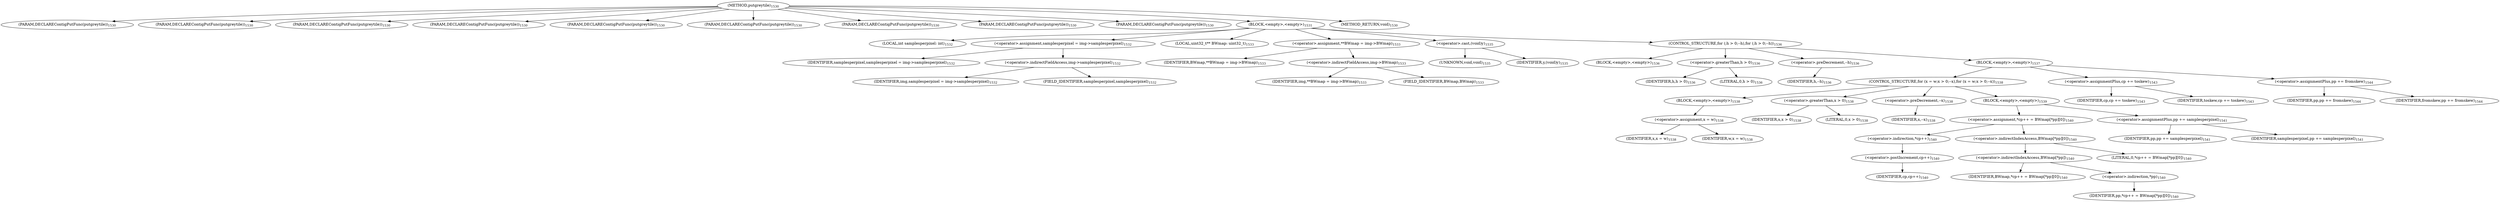 digraph "putgreytile" {  
"49833" [label = <(METHOD,putgreytile)<SUB>1530</SUB>> ]
"49834" [label = <(PARAM,DECLAREContigPutFunc(putgreytile))<SUB>1530</SUB>> ]
"49835" [label = <(PARAM,DECLAREContigPutFunc(putgreytile))<SUB>1530</SUB>> ]
"49836" [label = <(PARAM,DECLAREContigPutFunc(putgreytile))<SUB>1530</SUB>> ]
"49837" [label = <(PARAM,DECLAREContigPutFunc(putgreytile))<SUB>1530</SUB>> ]
"49838" [label = <(PARAM,DECLAREContigPutFunc(putgreytile))<SUB>1530</SUB>> ]
"49839" [label = <(PARAM,DECLAREContigPutFunc(putgreytile))<SUB>1530</SUB>> ]
"49840" [label = <(PARAM,DECLAREContigPutFunc(putgreytile))<SUB>1530</SUB>> ]
"49841" [label = <(PARAM,DECLAREContigPutFunc(putgreytile))<SUB>1530</SUB>> ]
"49842" [label = <(PARAM,DECLAREContigPutFunc(putgreytile))<SUB>1530</SUB>> ]
"49843" [label = <(BLOCK,&lt;empty&gt;,&lt;empty&gt;)<SUB>1531</SUB>> ]
"49844" [label = <(LOCAL,int samplesperpixel: int)<SUB>1532</SUB>> ]
"49845" [label = <(&lt;operator&gt;.assignment,samplesperpixel = img-&gt;samplesperpixel)<SUB>1532</SUB>> ]
"49846" [label = <(IDENTIFIER,samplesperpixel,samplesperpixel = img-&gt;samplesperpixel)<SUB>1532</SUB>> ]
"49847" [label = <(&lt;operator&gt;.indirectFieldAccess,img-&gt;samplesperpixel)<SUB>1532</SUB>> ]
"49848" [label = <(IDENTIFIER,img,samplesperpixel = img-&gt;samplesperpixel)<SUB>1532</SUB>> ]
"49849" [label = <(FIELD_IDENTIFIER,samplesperpixel,samplesperpixel)<SUB>1532</SUB>> ]
"49850" [label = <(LOCAL,uint32_t** BWmap: uint32_t)<SUB>1533</SUB>> ]
"49851" [label = <(&lt;operator&gt;.assignment,**BWmap = img-&gt;BWmap)<SUB>1533</SUB>> ]
"49852" [label = <(IDENTIFIER,BWmap,**BWmap = img-&gt;BWmap)<SUB>1533</SUB>> ]
"49853" [label = <(&lt;operator&gt;.indirectFieldAccess,img-&gt;BWmap)<SUB>1533</SUB>> ]
"49854" [label = <(IDENTIFIER,img,**BWmap = img-&gt;BWmap)<SUB>1533</SUB>> ]
"49855" [label = <(FIELD_IDENTIFIER,BWmap,BWmap)<SUB>1533</SUB>> ]
"49856" [label = <(&lt;operator&gt;.cast,(void)y)<SUB>1535</SUB>> ]
"49857" [label = <(UNKNOWN,void,void)<SUB>1535</SUB>> ]
"49858" [label = <(IDENTIFIER,y,(void)y)<SUB>1535</SUB>> ]
"49859" [label = <(CONTROL_STRUCTURE,for (;h &gt; 0;--h),for (;h &gt; 0;--h))<SUB>1536</SUB>> ]
"49860" [label = <(BLOCK,&lt;empty&gt;,&lt;empty&gt;)<SUB>1536</SUB>> ]
"49861" [label = <(&lt;operator&gt;.greaterThan,h &gt; 0)<SUB>1536</SUB>> ]
"49862" [label = <(IDENTIFIER,h,h &gt; 0)<SUB>1536</SUB>> ]
"49863" [label = <(LITERAL,0,h &gt; 0)<SUB>1536</SUB>> ]
"49864" [label = <(&lt;operator&gt;.preDecrement,--h)<SUB>1536</SUB>> ]
"49865" [label = <(IDENTIFIER,h,--h)<SUB>1536</SUB>> ]
"49866" [label = <(BLOCK,&lt;empty&gt;,&lt;empty&gt;)<SUB>1537</SUB>> ]
"49867" [label = <(CONTROL_STRUCTURE,for (x = w;x &gt; 0;--x),for (x = w;x &gt; 0;--x))<SUB>1538</SUB>> ]
"49868" [label = <(BLOCK,&lt;empty&gt;,&lt;empty&gt;)<SUB>1538</SUB>> ]
"49869" [label = <(&lt;operator&gt;.assignment,x = w)<SUB>1538</SUB>> ]
"49870" [label = <(IDENTIFIER,x,x = w)<SUB>1538</SUB>> ]
"49871" [label = <(IDENTIFIER,w,x = w)<SUB>1538</SUB>> ]
"49872" [label = <(&lt;operator&gt;.greaterThan,x &gt; 0)<SUB>1538</SUB>> ]
"49873" [label = <(IDENTIFIER,x,x &gt; 0)<SUB>1538</SUB>> ]
"49874" [label = <(LITERAL,0,x &gt; 0)<SUB>1538</SUB>> ]
"49875" [label = <(&lt;operator&gt;.preDecrement,--x)<SUB>1538</SUB>> ]
"49876" [label = <(IDENTIFIER,x,--x)<SUB>1538</SUB>> ]
"49877" [label = <(BLOCK,&lt;empty&gt;,&lt;empty&gt;)<SUB>1539</SUB>> ]
"49878" [label = <(&lt;operator&gt;.assignment,*cp++ = BWmap[*pp][0])<SUB>1540</SUB>> ]
"49879" [label = <(&lt;operator&gt;.indirection,*cp++)<SUB>1540</SUB>> ]
"49880" [label = <(&lt;operator&gt;.postIncrement,cp++)<SUB>1540</SUB>> ]
"49881" [label = <(IDENTIFIER,cp,cp++)<SUB>1540</SUB>> ]
"49882" [label = <(&lt;operator&gt;.indirectIndexAccess,BWmap[*pp][0])<SUB>1540</SUB>> ]
"49883" [label = <(&lt;operator&gt;.indirectIndexAccess,BWmap[*pp])<SUB>1540</SUB>> ]
"49884" [label = <(IDENTIFIER,BWmap,*cp++ = BWmap[*pp][0])<SUB>1540</SUB>> ]
"49885" [label = <(&lt;operator&gt;.indirection,*pp)<SUB>1540</SUB>> ]
"49886" [label = <(IDENTIFIER,pp,*cp++ = BWmap[*pp][0])<SUB>1540</SUB>> ]
"49887" [label = <(LITERAL,0,*cp++ = BWmap[*pp][0])<SUB>1540</SUB>> ]
"49888" [label = <(&lt;operator&gt;.assignmentPlus,pp += samplesperpixel)<SUB>1541</SUB>> ]
"49889" [label = <(IDENTIFIER,pp,pp += samplesperpixel)<SUB>1541</SUB>> ]
"49890" [label = <(IDENTIFIER,samplesperpixel,pp += samplesperpixel)<SUB>1541</SUB>> ]
"49891" [label = <(&lt;operator&gt;.assignmentPlus,cp += toskew)<SUB>1543</SUB>> ]
"49892" [label = <(IDENTIFIER,cp,cp += toskew)<SUB>1543</SUB>> ]
"49893" [label = <(IDENTIFIER,toskew,cp += toskew)<SUB>1543</SUB>> ]
"49894" [label = <(&lt;operator&gt;.assignmentPlus,pp += fromskew)<SUB>1544</SUB>> ]
"49895" [label = <(IDENTIFIER,pp,pp += fromskew)<SUB>1544</SUB>> ]
"49896" [label = <(IDENTIFIER,fromskew,pp += fromskew)<SUB>1544</SUB>> ]
"49897" [label = <(METHOD_RETURN,void)<SUB>1530</SUB>> ]
  "49833" -> "49834" 
  "49833" -> "49835" 
  "49833" -> "49836" 
  "49833" -> "49837" 
  "49833" -> "49838" 
  "49833" -> "49839" 
  "49833" -> "49840" 
  "49833" -> "49841" 
  "49833" -> "49842" 
  "49833" -> "49843" 
  "49833" -> "49897" 
  "49843" -> "49844" 
  "49843" -> "49845" 
  "49843" -> "49850" 
  "49843" -> "49851" 
  "49843" -> "49856" 
  "49843" -> "49859" 
  "49845" -> "49846" 
  "49845" -> "49847" 
  "49847" -> "49848" 
  "49847" -> "49849" 
  "49851" -> "49852" 
  "49851" -> "49853" 
  "49853" -> "49854" 
  "49853" -> "49855" 
  "49856" -> "49857" 
  "49856" -> "49858" 
  "49859" -> "49860" 
  "49859" -> "49861" 
  "49859" -> "49864" 
  "49859" -> "49866" 
  "49861" -> "49862" 
  "49861" -> "49863" 
  "49864" -> "49865" 
  "49866" -> "49867" 
  "49866" -> "49891" 
  "49866" -> "49894" 
  "49867" -> "49868" 
  "49867" -> "49872" 
  "49867" -> "49875" 
  "49867" -> "49877" 
  "49868" -> "49869" 
  "49869" -> "49870" 
  "49869" -> "49871" 
  "49872" -> "49873" 
  "49872" -> "49874" 
  "49875" -> "49876" 
  "49877" -> "49878" 
  "49877" -> "49888" 
  "49878" -> "49879" 
  "49878" -> "49882" 
  "49879" -> "49880" 
  "49880" -> "49881" 
  "49882" -> "49883" 
  "49882" -> "49887" 
  "49883" -> "49884" 
  "49883" -> "49885" 
  "49885" -> "49886" 
  "49888" -> "49889" 
  "49888" -> "49890" 
  "49891" -> "49892" 
  "49891" -> "49893" 
  "49894" -> "49895" 
  "49894" -> "49896" 
}
